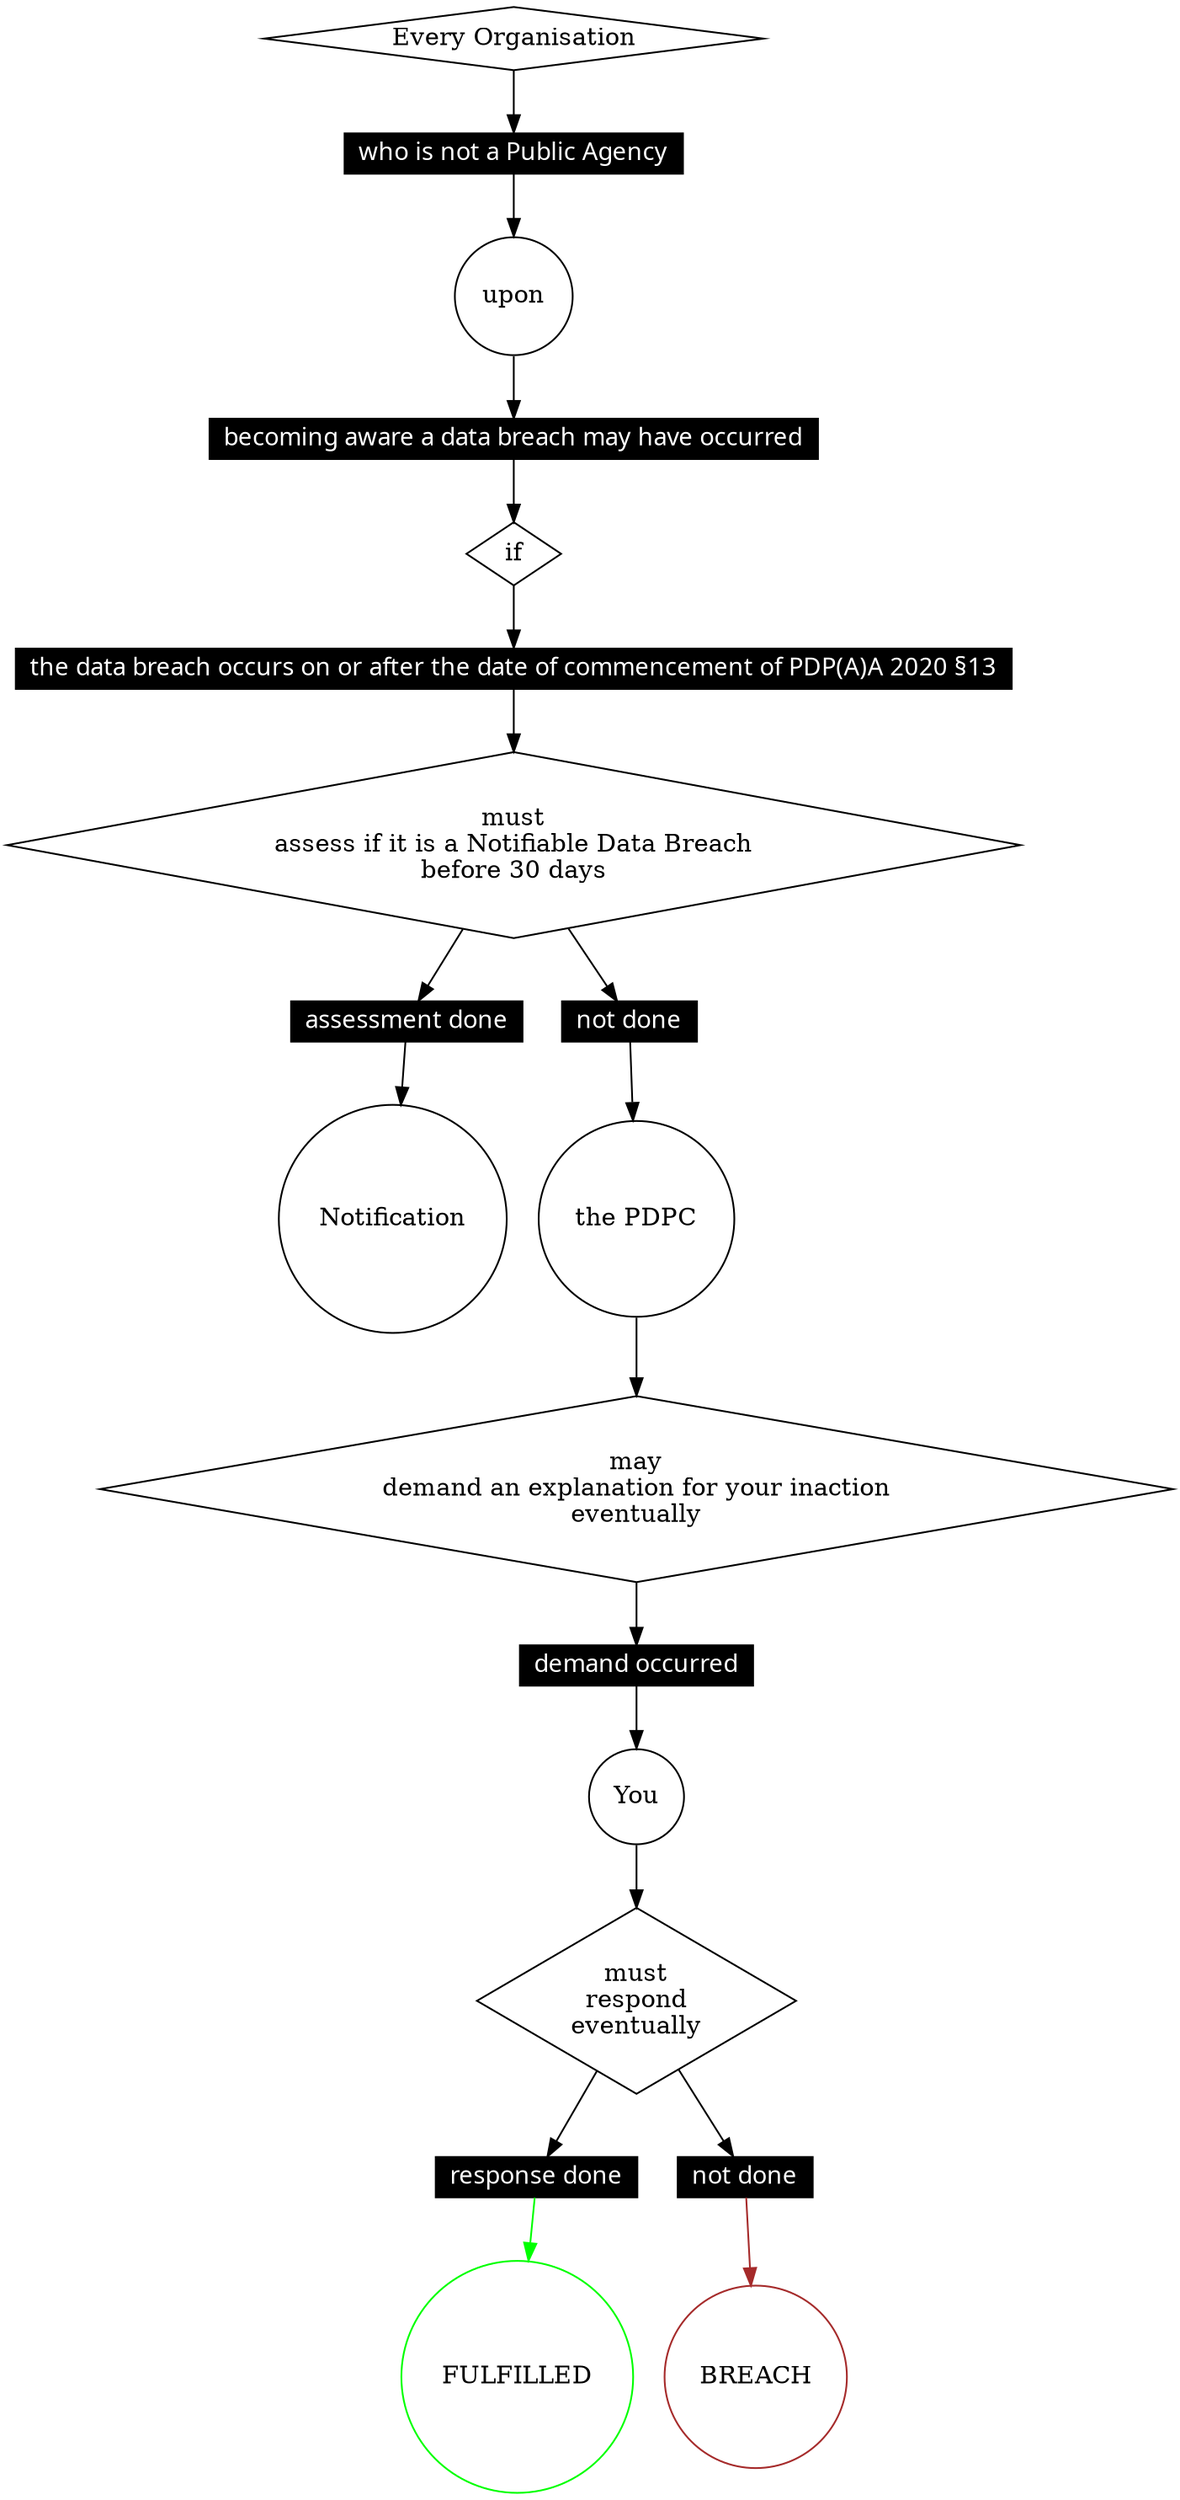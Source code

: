 digraph {
    graph [compound=true];
    subgraph places {
        node [shape=circle];
        0 [label=BREACH,color=brown];
        1 [label=FULFILLED,color=green];
        2 [label="Every Organisation"
          ,shape=diamond];
        4 [label=upon];
        6 [label=if,shape=diamond];
        8 [label="must\nassess if it is a Notifiable Data Breach\nbefore 30 days"
          ,shape=diamond];
        11 [label=Notification];
        12 [label="the PDPC"];
        18 [label="may\ndemand an explanation for your inaction\neventually"
           ,shape=diamond];
        20 [label=You];
        26 [label="must\nrespond\neventually"
           ,shape=diamond];
    }
    subgraph transitions {
        node [shape=box
             ,height=0.2
             ,style=filled
             ,fillcolor=black
             ,fontcolor=white
             ,fontname=Monaco];
        3 [label="who is not a Public Agency"];
        5 [label="becoming aware a data breach may have occurred"];
        7 [label="the data breach occurs on or after the date of commencement of PDP(A)A 2020 §13"];
        9 [label="assessment done"];
        10 [label="not done"];
        19 [label="demand occurred"];
        27 [label="response done"];
        28 [label="not done"];
    }
    2 -> 3;
    3 -> 4;
    4 -> 5;
    5 -> 6;
    6 -> 7;
    7 -> 8;
    8 -> 9;
    8 -> 10;
    9 -> 11;
    10 -> 12;
    12 -> 18;
    18 -> 19;
    19 -> 20;
    20 -> 26;
    26 -> 27;
    26 -> 28;
    27 -> 1 [color=green];
    28 -> 0 [color=brown];
}
